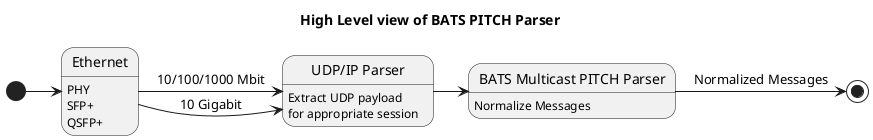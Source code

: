 @startuml High_Level

title High Level view of BATS PITCH Parser 

[*] -> ethernet

state "Ethernet" as ethernet: PHY
state "Ethernet" as ethernet: SFP+
state "Ethernet" as ethernet: QSFP+

ethernet -> Udp_Ip: 10/100/1000 Mbit
ethernet -> Udp_Ip: 10 Gigabit

state "UDP/IP Parser" as Udp_Ip: Extract UDP payload
state "UDP/IP Parser" as Udp_Ip: for appropriate session

Udp_Ip -> Bats_Parser

state "BATS Multicast PITCH Parser" as Bats_Parser: Normalize Messages

Bats_Parser -> [*]: Normalized Messages

@enduml